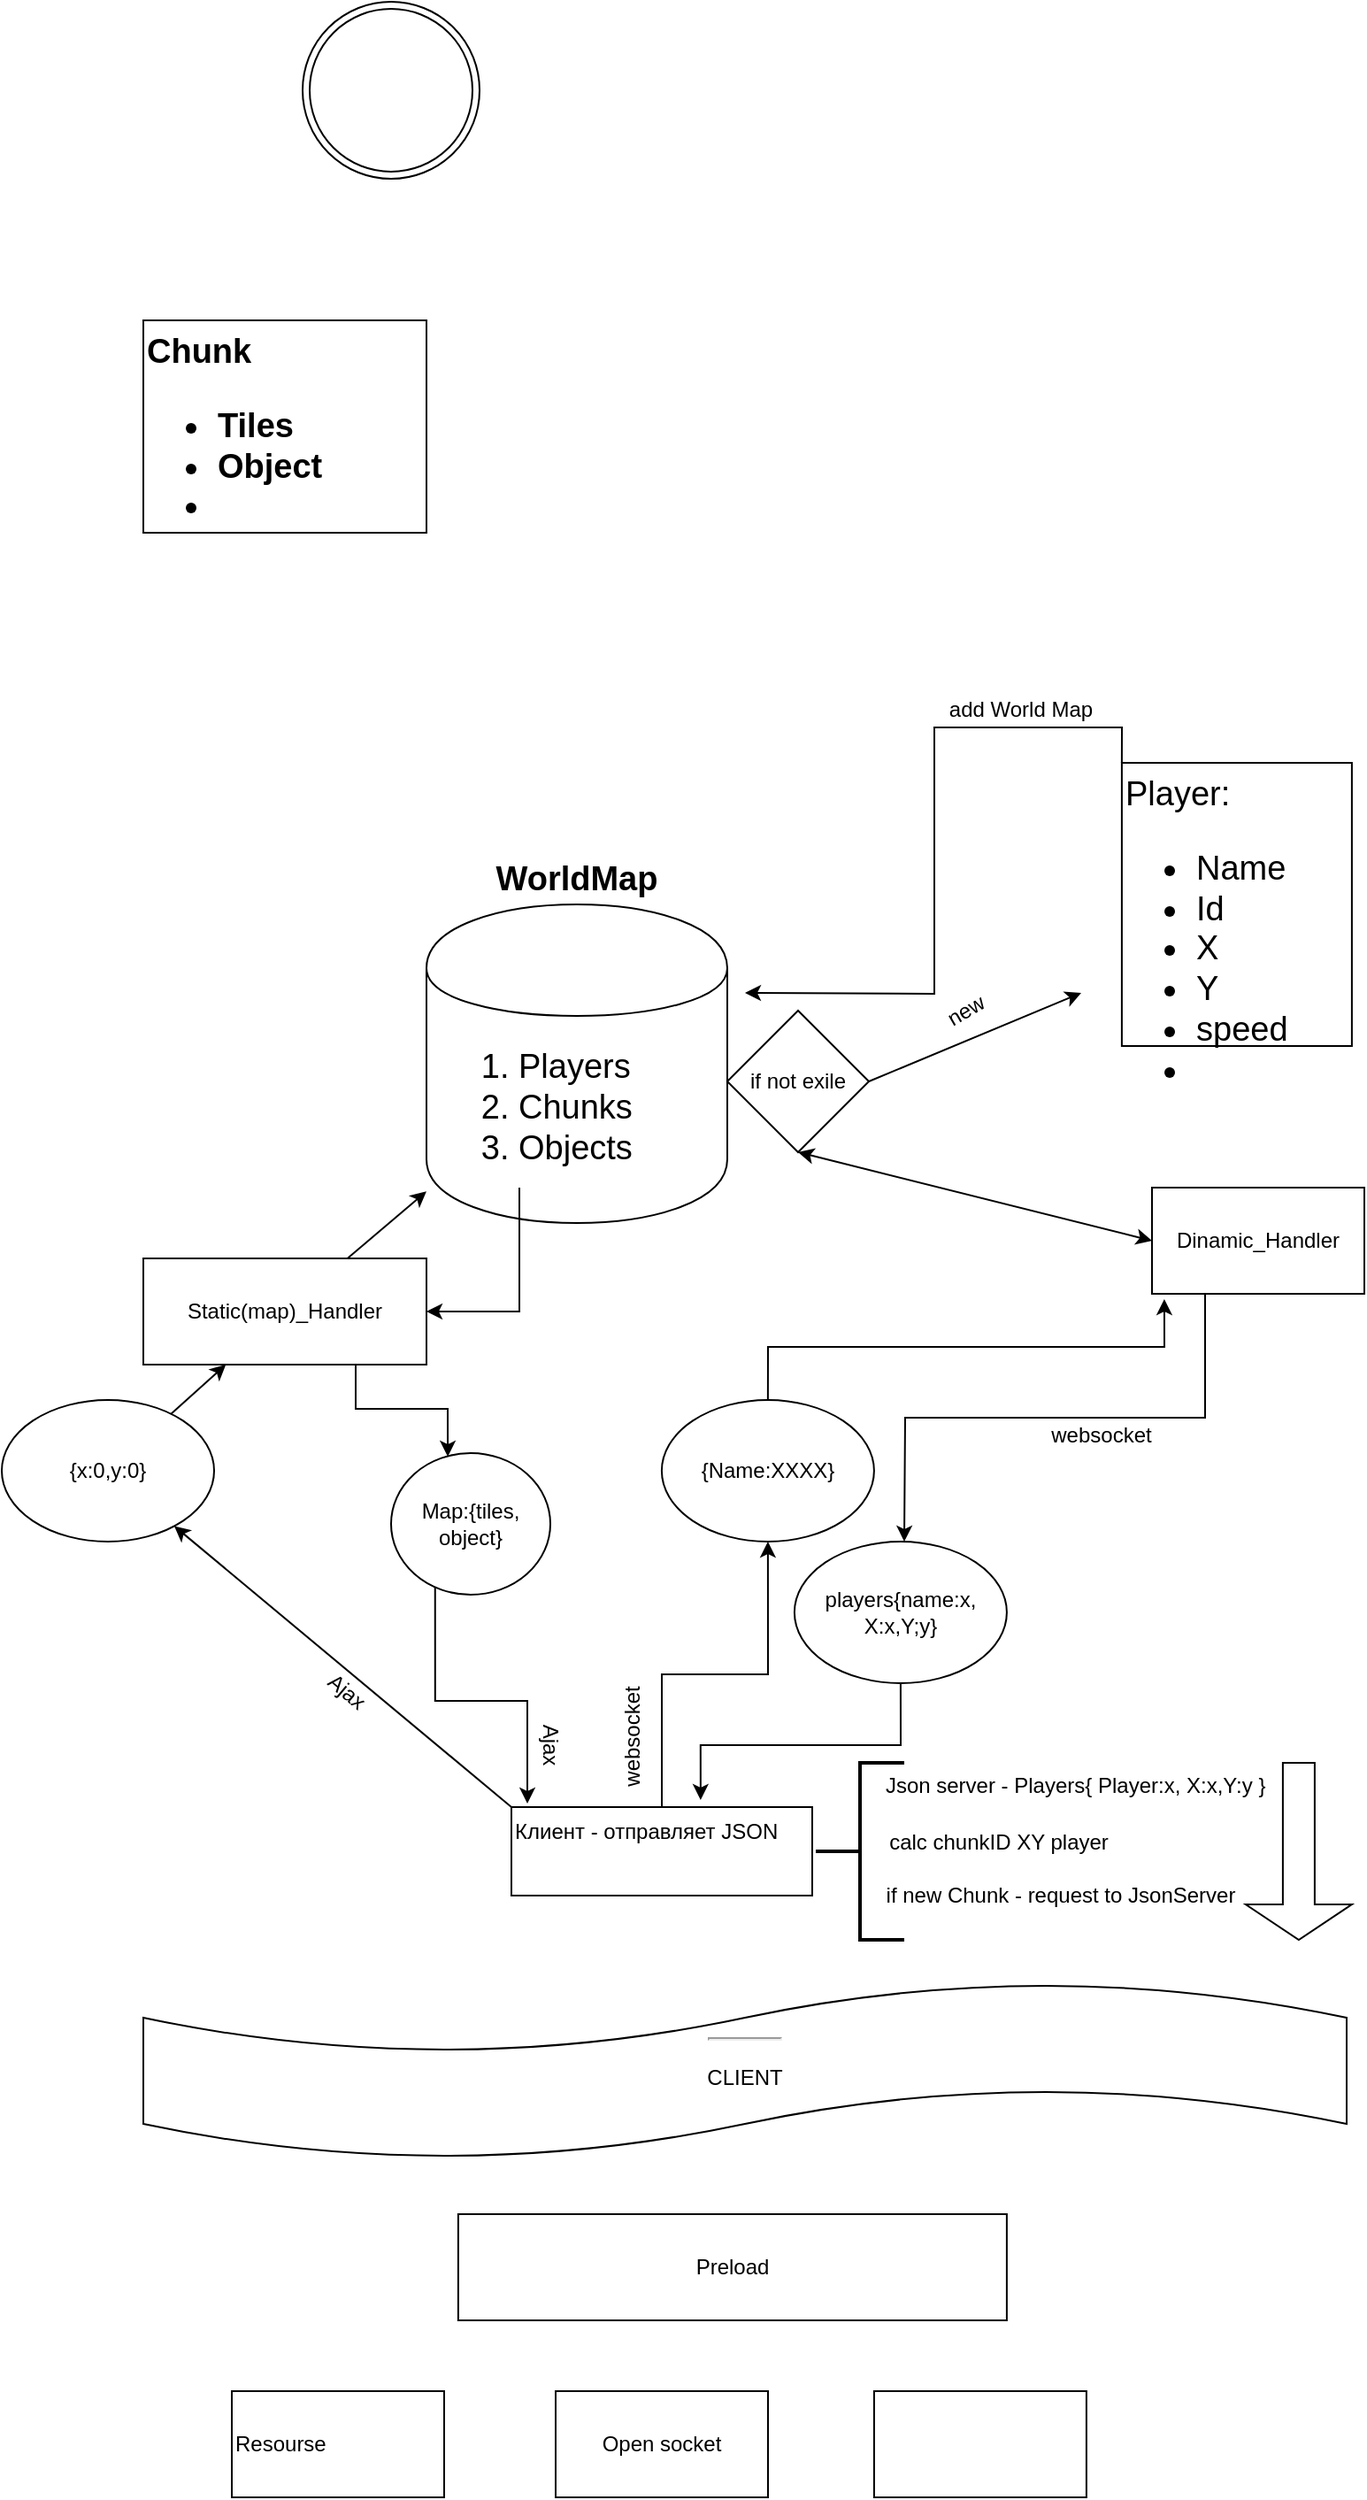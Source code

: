 <mxfile version="12.5.8" type="github">
  <diagram id="C5RBs43oDa-KdzZeNtuy" name="Page-1">
    <mxGraphModel dx="1422" dy="678" grid="1" gridSize="10" guides="1" tooltips="1" connect="1" arrows="1" fold="1" page="1" pageScale="1" pageWidth="827" pageHeight="1169" math="0" shadow="0">
      <root>
        <mxCell id="WIyWlLk6GJQsqaUBKTNV-0"/>
        <mxCell id="WIyWlLk6GJQsqaUBKTNV-1" parent="WIyWlLk6GJQsqaUBKTNV-0"/>
        <mxCell id="bhxXSxeOJtd03XlTMNNh-2" style="edgeStyle=orthogonalEdgeStyle;rounded=0;orthogonalLoop=1;jettySize=auto;html=1;exitX=0.5;exitY=0;exitDx=0;exitDy=0;entryX=0.058;entryY=1.05;entryDx=0;entryDy=0;entryPerimeter=0;" parent="WIyWlLk6GJQsqaUBKTNV-1" source="bhxXSxeOJtd03XlTMNNh-4" target="bhxXSxeOJtd03XlTMNNh-3" edge="1">
          <mxGeometry relative="1" as="geometry">
            <mxPoint x="460" y="900" as="targetPoint"/>
            <Array as="points">
              <mxPoint x="473" y="810"/>
              <mxPoint x="697" y="810"/>
            </Array>
          </mxGeometry>
        </mxCell>
        <mxCell id="bhxXSxeOJtd03XlTMNNh-0" value="Клиент - отправляет JSON" style="rounded=0;whiteSpace=wrap;html=1;align=left;horizontal=1;verticalAlign=top;" parent="WIyWlLk6GJQsqaUBKTNV-1" vertex="1">
          <mxGeometry x="328" y="1070" width="170" height="50" as="geometry"/>
        </mxCell>
        <mxCell id="fWQrkAXYapI3YEDU1Nbf-24" style="edgeStyle=orthogonalEdgeStyle;rounded=0;orthogonalLoop=1;jettySize=auto;html=1;exitX=0.25;exitY=1;exitDx=0;exitDy=0;" edge="1" parent="WIyWlLk6GJQsqaUBKTNV-1" source="bhxXSxeOJtd03XlTMNNh-3">
          <mxGeometry relative="1" as="geometry">
            <mxPoint x="550" y="920" as="targetPoint"/>
          </mxGeometry>
        </mxCell>
        <mxCell id="bhxXSxeOJtd03XlTMNNh-3" value="Dinamic_Handler" style="rounded=0;whiteSpace=wrap;html=1;" parent="WIyWlLk6GJQsqaUBKTNV-1" vertex="1">
          <mxGeometry x="690" y="720" width="120" height="60" as="geometry"/>
        </mxCell>
        <mxCell id="bhxXSxeOJtd03XlTMNNh-4" value="{Name:XXXX}" style="ellipse;whiteSpace=wrap;html=1;" parent="WIyWlLk6GJQsqaUBKTNV-1" vertex="1">
          <mxGeometry x="412.95" y="840" width="120" height="80" as="geometry"/>
        </mxCell>
        <mxCell id="bhxXSxeOJtd03XlTMNNh-5" style="edgeStyle=orthogonalEdgeStyle;rounded=0;orthogonalLoop=1;jettySize=auto;html=1;exitX=0.5;exitY=0;exitDx=0;exitDy=0;" parent="WIyWlLk6GJQsqaUBKTNV-1" source="bhxXSxeOJtd03XlTMNNh-0" target="bhxXSxeOJtd03XlTMNNh-4" edge="1">
          <mxGeometry relative="1" as="geometry">
            <mxPoint x="460" y="930" as="targetPoint"/>
            <mxPoint x="413" y="1070" as="sourcePoint"/>
          </mxGeometry>
        </mxCell>
        <mxCell id="bhxXSxeOJtd03XlTMNNh-9" value="&lt;div style=&quot;font-size: 19px;&quot;&gt;&lt;span style=&quot;font-size: 19px;&quot;&gt;WorldMap&lt;/span&gt;&lt;br style=&quot;font-size: 19px;&quot;&gt;&lt;/div&gt;" style="shape=cylinder;whiteSpace=wrap;html=1;boundedLbl=1;backgroundOutline=1;align=center;verticalAlign=bottom;fontStyle=1;fontSize=19;labelPosition=center;verticalLabelPosition=top;" parent="WIyWlLk6GJQsqaUBKTNV-1" vertex="1">
          <mxGeometry x="280" y="560" width="170" height="180" as="geometry"/>
        </mxCell>
        <mxCell id="fWQrkAXYapI3YEDU1Nbf-7" style="edgeStyle=orthogonalEdgeStyle;rounded=0;orthogonalLoop=1;jettySize=auto;html=1;exitX=0.25;exitY=1;exitDx=0;exitDy=0;entryX=0.053;entryY=-0.04;entryDx=0;entryDy=0;entryPerimeter=0;" edge="1" parent="WIyWlLk6GJQsqaUBKTNV-1" source="fWQrkAXYapI3YEDU1Nbf-8" target="bhxXSxeOJtd03XlTMNNh-0">
          <mxGeometry relative="1" as="geometry"/>
        </mxCell>
        <mxCell id="bhxXSxeOJtd03XlTMNNh-14" value="&lt;ol&gt;&lt;li&gt;Players&lt;/li&gt;&lt;li&gt;Chunks&lt;/li&gt;&lt;li&gt;Objects&lt;/li&gt;&lt;/ol&gt;" style="text;html=1;strokeColor=none;fillColor=none;align=left;verticalAlign=middle;whiteSpace=wrap;rounded=0;fontSize=19;" parent="WIyWlLk6GJQsqaUBKTNV-1" vertex="1">
          <mxGeometry x="290" y="630" width="170" height="90" as="geometry"/>
        </mxCell>
        <mxCell id="fWQrkAXYapI3YEDU1Nbf-46" style="edgeStyle=orthogonalEdgeStyle;rounded=0;orthogonalLoop=1;jettySize=auto;html=1;exitX=0;exitY=0;exitDx=0;exitDy=0;" edge="1" parent="WIyWlLk6GJQsqaUBKTNV-1" source="bhxXSxeOJtd03XlTMNNh-17">
          <mxGeometry relative="1" as="geometry">
            <mxPoint x="460" y="610" as="targetPoint"/>
          </mxGeometry>
        </mxCell>
        <mxCell id="bhxXSxeOJtd03XlTMNNh-17" value="Player:&lt;br&gt;&lt;ul&gt;&lt;li&gt;Name&lt;/li&gt;&lt;li&gt;Id&lt;/li&gt;&lt;li&gt;X&lt;/li&gt;&lt;li&gt;Y&lt;/li&gt;&lt;li&gt;speed&lt;/li&gt;&lt;li&gt;&lt;br&gt;&lt;/li&gt;&lt;/ul&gt;" style="rounded=0;whiteSpace=wrap;html=1;fontSize=19;align=left;verticalAlign=top;" parent="WIyWlLk6GJQsqaUBKTNV-1" vertex="1">
          <mxGeometry x="672.95" y="480" width="130" height="160" as="geometry"/>
        </mxCell>
        <mxCell id="bhxXSxeOJtd03XlTMNNh-18" value="&lt;b&gt;Chunk&lt;br&gt;&lt;ul&gt;&lt;li&gt;&lt;b&gt;Tiles&lt;/b&gt;&lt;/li&gt;&lt;li&gt;&lt;b&gt;Object&lt;/b&gt;&lt;/li&gt;&lt;li&gt;&lt;b&gt;&lt;br&gt;&lt;/b&gt;&lt;/li&gt;&lt;/ul&gt;&lt;/b&gt;" style="rounded=0;whiteSpace=wrap;html=1;fontSize=19;align=left;verticalAlign=top;" parent="WIyWlLk6GJQsqaUBKTNV-1" vertex="1">
          <mxGeometry x="120" y="230" width="160" height="120" as="geometry"/>
        </mxCell>
        <mxCell id="fWQrkAXYapI3YEDU1Nbf-0" value="{x:0,y:0}" style="ellipse;whiteSpace=wrap;html=1;" vertex="1" parent="WIyWlLk6GJQsqaUBKTNV-1">
          <mxGeometry x="40" y="840" width="120" height="80" as="geometry"/>
        </mxCell>
        <mxCell id="fWQrkAXYapI3YEDU1Nbf-2" value="" style="endArrow=classic;html=1;exitX=0;exitY=0;exitDx=0;exitDy=0;" edge="1" parent="WIyWlLk6GJQsqaUBKTNV-1" source="bhxXSxeOJtd03XlTMNNh-0" target="fWQrkAXYapI3YEDU1Nbf-0">
          <mxGeometry width="50" height="50" relative="1" as="geometry">
            <mxPoint x="290" y="1070" as="sourcePoint"/>
            <mxPoint x="340" y="1020" as="targetPoint"/>
          </mxGeometry>
        </mxCell>
        <mxCell id="fWQrkAXYapI3YEDU1Nbf-3" value="" style="endArrow=classic;html=1;" edge="1" parent="WIyWlLk6GJQsqaUBKTNV-1" source="fWQrkAXYapI3YEDU1Nbf-30" target="bhxXSxeOJtd03XlTMNNh-9">
          <mxGeometry width="50" height="50" relative="1" as="geometry">
            <mxPoint x="250" y="890" as="sourcePoint"/>
            <mxPoint x="300" y="840" as="targetPoint"/>
          </mxGeometry>
        </mxCell>
        <mxCell id="fWQrkAXYapI3YEDU1Nbf-8" value="Map:{tiles, object}" style="ellipse;whiteSpace=wrap;html=1;" vertex="1" parent="WIyWlLk6GJQsqaUBKTNV-1">
          <mxGeometry x="260" y="870" width="90" height="80" as="geometry"/>
        </mxCell>
        <mxCell id="fWQrkAXYapI3YEDU1Nbf-9" style="edgeStyle=orthogonalEdgeStyle;rounded=0;orthogonalLoop=1;jettySize=auto;html=1;exitX=0.25;exitY=1;exitDx=0;exitDy=0;entryX=1;entryY=0.5;entryDx=0;entryDy=0;" edge="1" parent="WIyWlLk6GJQsqaUBKTNV-1" source="bhxXSxeOJtd03XlTMNNh-14" target="fWQrkAXYapI3YEDU1Nbf-30">
          <mxGeometry relative="1" as="geometry">
            <mxPoint x="332.5" y="720" as="sourcePoint"/>
            <mxPoint x="315" y="857" as="targetPoint"/>
          </mxGeometry>
        </mxCell>
        <mxCell id="fWQrkAXYapI3YEDU1Nbf-10" style="edgeStyle=orthogonalEdgeStyle;rounded=0;orthogonalLoop=1;jettySize=auto;html=1;exitX=0.5;exitY=1;exitDx=0;exitDy=0;" edge="1" parent="WIyWlLk6GJQsqaUBKTNV-1">
          <mxGeometry relative="1" as="geometry">
            <mxPoint x="536" y="840" as="sourcePoint"/>
            <mxPoint x="536" y="840" as="targetPoint"/>
          </mxGeometry>
        </mxCell>
        <mxCell id="fWQrkAXYapI3YEDU1Nbf-11" value="" style="endArrow=classic;startArrow=classic;html=1;entryX=0.5;entryY=1;entryDx=0;entryDy=0;exitX=0;exitY=0.5;exitDx=0;exitDy=0;" edge="1" parent="WIyWlLk6GJQsqaUBKTNV-1" source="bhxXSxeOJtd03XlTMNNh-3" target="fWQrkAXYapI3YEDU1Nbf-40">
          <mxGeometry width="50" height="50" relative="1" as="geometry">
            <mxPoint x="30" y="1270" as="sourcePoint"/>
            <mxPoint x="80" y="1220" as="targetPoint"/>
          </mxGeometry>
        </mxCell>
        <mxCell id="fWQrkAXYapI3YEDU1Nbf-13" style="edgeStyle=orthogonalEdgeStyle;rounded=0;orthogonalLoop=1;jettySize=auto;html=1;exitX=0.5;exitY=1;exitDx=0;exitDy=0;" edge="1" parent="WIyWlLk6GJQsqaUBKTNV-1" source="bhxXSxeOJtd03XlTMNNh-17" target="bhxXSxeOJtd03XlTMNNh-17">
          <mxGeometry relative="1" as="geometry"/>
        </mxCell>
        <mxCell id="fWQrkAXYapI3YEDU1Nbf-15" style="edgeStyle=orthogonalEdgeStyle;rounded=0;orthogonalLoop=1;jettySize=auto;html=1;exitX=0.5;exitY=1;exitDx=0;exitDy=0;" edge="1" parent="WIyWlLk6GJQsqaUBKTNV-1" source="bhxXSxeOJtd03XlTMNNh-17" target="bhxXSxeOJtd03XlTMNNh-17">
          <mxGeometry relative="1" as="geometry"/>
        </mxCell>
        <mxCell id="fWQrkAXYapI3YEDU1Nbf-17" value="" style="ellipse;shape=doubleEllipse;whiteSpace=wrap;html=1;aspect=fixed;" vertex="1" parent="WIyWlLk6GJQsqaUBKTNV-1">
          <mxGeometry x="210" y="50" width="100" height="100" as="geometry"/>
        </mxCell>
        <mxCell id="fWQrkAXYapI3YEDU1Nbf-21" value="websocket&lt;br&gt;" style="text;html=1;strokeColor=none;fillColor=none;align=center;verticalAlign=middle;whiteSpace=wrap;rounded=0;rotation=-90;" vertex="1" parent="WIyWlLk6GJQsqaUBKTNV-1">
          <mxGeometry x="305" y="1020" width="182.95" height="20" as="geometry"/>
        </mxCell>
        <mxCell id="fWQrkAXYapI3YEDU1Nbf-26" style="edgeStyle=orthogonalEdgeStyle;rounded=0;orthogonalLoop=1;jettySize=auto;html=1;entryX=0.629;entryY=-0.08;entryDx=0;entryDy=0;entryPerimeter=0;" edge="1" parent="WIyWlLk6GJQsqaUBKTNV-1" source="fWQrkAXYapI3YEDU1Nbf-25" target="bhxXSxeOJtd03XlTMNNh-0">
          <mxGeometry relative="1" as="geometry"/>
        </mxCell>
        <mxCell id="fWQrkAXYapI3YEDU1Nbf-25" value="players{name:x, X:x,Y;y}" style="ellipse;whiteSpace=wrap;html=1;" vertex="1" parent="WIyWlLk6GJQsqaUBKTNV-1">
          <mxGeometry x="487.95" y="920" width="120" height="80" as="geometry"/>
        </mxCell>
        <mxCell id="fWQrkAXYapI3YEDU1Nbf-27" value="websocket&lt;br&gt;" style="text;html=1;strokeColor=none;fillColor=none;align=center;verticalAlign=middle;whiteSpace=wrap;rounded=0;rotation=0;" vertex="1" parent="WIyWlLk6GJQsqaUBKTNV-1">
          <mxGeometry x="570" y="850" width="182.95" height="20" as="geometry"/>
        </mxCell>
        <mxCell id="fWQrkAXYapI3YEDU1Nbf-33" style="edgeStyle=orthogonalEdgeStyle;rounded=0;orthogonalLoop=1;jettySize=auto;html=1;exitX=0.75;exitY=1;exitDx=0;exitDy=0;entryX=0.356;entryY=0.025;entryDx=0;entryDy=0;entryPerimeter=0;" edge="1" parent="WIyWlLk6GJQsqaUBKTNV-1" source="fWQrkAXYapI3YEDU1Nbf-30" target="fWQrkAXYapI3YEDU1Nbf-8">
          <mxGeometry relative="1" as="geometry"/>
        </mxCell>
        <mxCell id="fWQrkAXYapI3YEDU1Nbf-30" value="Static(map)_Handler" style="rounded=0;whiteSpace=wrap;html=1;" vertex="1" parent="WIyWlLk6GJQsqaUBKTNV-1">
          <mxGeometry x="120" y="760" width="160" height="60" as="geometry"/>
        </mxCell>
        <mxCell id="fWQrkAXYapI3YEDU1Nbf-32" value="" style="endArrow=classic;html=1;" edge="1" parent="WIyWlLk6GJQsqaUBKTNV-1" source="fWQrkAXYapI3YEDU1Nbf-0" target="fWQrkAXYapI3YEDU1Nbf-30">
          <mxGeometry width="50" height="50" relative="1" as="geometry">
            <mxPoint x="136.583" y="848.295" as="sourcePoint"/>
            <mxPoint x="280" y="723.774" as="targetPoint"/>
          </mxGeometry>
        </mxCell>
        <mxCell id="fWQrkAXYapI3YEDU1Nbf-34" value="Ajax" style="text;html=1;strokeColor=none;fillColor=none;align=center;verticalAlign=middle;whiteSpace=wrap;rounded=0;rotation=40;" vertex="1" parent="WIyWlLk6GJQsqaUBKTNV-1">
          <mxGeometry x="190" y="990" width="90" height="30" as="geometry"/>
        </mxCell>
        <mxCell id="fWQrkAXYapI3YEDU1Nbf-35" value="Ajax" style="text;html=1;strokeColor=none;fillColor=none;align=center;verticalAlign=middle;whiteSpace=wrap;rounded=0;rotation=90;" vertex="1" parent="WIyWlLk6GJQsqaUBKTNV-1">
          <mxGeometry x="305" y="1020" width="90" height="30" as="geometry"/>
        </mxCell>
        <mxCell id="fWQrkAXYapI3YEDU1Nbf-40" value="if not exile" style="rhombus;whiteSpace=wrap;html=1;" vertex="1" parent="WIyWlLk6GJQsqaUBKTNV-1">
          <mxGeometry x="450.0" y="620" width="80" height="80" as="geometry"/>
        </mxCell>
        <mxCell id="fWQrkAXYapI3YEDU1Nbf-43" value="" style="endArrow=classic;html=1;exitX=1;exitY=0.5;exitDx=0;exitDy=0;" edge="1" parent="WIyWlLk6GJQsqaUBKTNV-1" source="fWQrkAXYapI3YEDU1Nbf-40">
          <mxGeometry width="50" height="50" relative="1" as="geometry">
            <mxPoint x="530" y="700" as="sourcePoint"/>
            <mxPoint x="650" y="610" as="targetPoint"/>
          </mxGeometry>
        </mxCell>
        <mxCell id="fWQrkAXYapI3YEDU1Nbf-44" value="new" style="text;html=1;strokeColor=none;fillColor=none;align=center;verticalAlign=middle;whiteSpace=wrap;rounded=0;rotation=-30;" vertex="1" parent="WIyWlLk6GJQsqaUBKTNV-1">
          <mxGeometry x="560" y="610" width="50" height="20" as="geometry"/>
        </mxCell>
        <mxCell id="fWQrkAXYapI3YEDU1Nbf-47" value="add World Map" style="text;html=1;strokeColor=none;fillColor=none;align=center;verticalAlign=middle;whiteSpace=wrap;rounded=0;" vertex="1" parent="WIyWlLk6GJQsqaUBKTNV-1">
          <mxGeometry x="550" y="440" width="132" height="20" as="geometry"/>
        </mxCell>
        <mxCell id="fWQrkAXYapI3YEDU1Nbf-49" value="" style="strokeWidth=2;html=1;shape=mxgraph.flowchart.annotation_2;align=left;labelPosition=right;pointerEvents=1;" vertex="1" parent="WIyWlLk6GJQsqaUBKTNV-1">
          <mxGeometry x="500" y="1045" width="50" height="100" as="geometry"/>
        </mxCell>
        <mxCell id="fWQrkAXYapI3YEDU1Nbf-54" value="Json server - Players{ Player:x, X:x,Y:y }&amp;nbsp;&lt;br&gt;&lt;br&gt;" style="text;html=1;align=center;verticalAlign=middle;resizable=0;points=[];autosize=1;" vertex="1" parent="WIyWlLk6GJQsqaUBKTNV-1">
          <mxGeometry x="532.95" y="1050" width="230" height="30" as="geometry"/>
        </mxCell>
        <mxCell id="fWQrkAXYapI3YEDU1Nbf-55" value="calc chunkID XY player" style="text;html=1;align=center;verticalAlign=middle;resizable=0;points=[];autosize=1;" vertex="1" parent="WIyWlLk6GJQsqaUBKTNV-1">
          <mxGeometry x="532.95" y="1080" width="140" height="20" as="geometry"/>
        </mxCell>
        <mxCell id="fWQrkAXYapI3YEDU1Nbf-57" value="if new Chunk - request to JsonServer" style="text;html=1;align=center;verticalAlign=middle;resizable=0;points=[];autosize=1;" vertex="1" parent="WIyWlLk6GJQsqaUBKTNV-1">
          <mxGeometry x="532.95" y="1110" width="210" height="20" as="geometry"/>
        </mxCell>
        <mxCell id="fWQrkAXYapI3YEDU1Nbf-58" value="" style="shape=singleArrow;direction=south;whiteSpace=wrap;html=1;" vertex="1" parent="WIyWlLk6GJQsqaUBKTNV-1">
          <mxGeometry x="742.95" y="1045" width="60" height="100" as="geometry"/>
        </mxCell>
        <mxCell id="fWQrkAXYapI3YEDU1Nbf-59" value="&lt;hr&gt;&lt;p style=&quot;line-height: 160%&quot;&gt;CLIENT&lt;/p&gt;" style="shape=tape;whiteSpace=wrap;html=1;" vertex="1" parent="WIyWlLk6GJQsqaUBKTNV-1">
          <mxGeometry x="120" y="1169" width="680" height="100" as="geometry"/>
        </mxCell>
        <mxCell id="fWQrkAXYapI3YEDU1Nbf-62" value="Preload" style="rounded=0;whiteSpace=wrap;html=1;" vertex="1" parent="WIyWlLk6GJQsqaUBKTNV-1">
          <mxGeometry x="297.95" y="1300" width="310" height="60" as="geometry"/>
        </mxCell>
        <mxCell id="fWQrkAXYapI3YEDU1Nbf-63" value="Resourse&lt;br&gt;" style="rounded=0;whiteSpace=wrap;html=1;align=left;" vertex="1" parent="WIyWlLk6GJQsqaUBKTNV-1">
          <mxGeometry x="170" y="1400" width="120" height="60" as="geometry"/>
        </mxCell>
        <mxCell id="fWQrkAXYapI3YEDU1Nbf-64" value="&lt;span style=&quot;text-align: left ; white-space: normal&quot;&gt;Open socket&lt;/span&gt;" style="rounded=0;whiteSpace=wrap;html=1;" vertex="1" parent="WIyWlLk6GJQsqaUBKTNV-1">
          <mxGeometry x="353" y="1400" width="120" height="60" as="geometry"/>
        </mxCell>
        <mxCell id="fWQrkAXYapI3YEDU1Nbf-65" value="" style="rounded=0;whiteSpace=wrap;html=1;" vertex="1" parent="WIyWlLk6GJQsqaUBKTNV-1">
          <mxGeometry x="532.95" y="1400" width="120" height="60" as="geometry"/>
        </mxCell>
      </root>
    </mxGraphModel>
  </diagram>
</mxfile>
